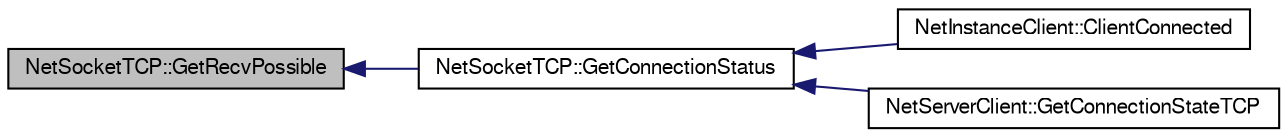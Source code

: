 digraph G
{
  edge [fontname="FreeSans",fontsize="10",labelfontname="FreeSans",labelfontsize="10"];
  node [fontname="FreeSans",fontsize="10",shape=record];
  rankdir=LR;
  Node1 [label="NetSocketTCP::GetRecvPossible",height=0.2,width=0.4,color="black", fillcolor="grey75", style="filled" fontcolor="black"];
  Node1 -> Node2 [dir=back,color="midnightblue",fontsize="10",style="solid",fontname="FreeSans"];
  Node2 [label="NetSocketTCP::GetConnectionStatus",height=0.2,width=0.4,color="black", fillcolor="white", style="filled",URL="$class_net_socket_t_c_p.html#a68dc0183e216cdd1796466d411f0b681"];
  Node2 -> Node3 [dir=back,color="midnightblue",fontsize="10",style="solid",fontname="FreeSans"];
  Node3 [label="NetInstanceClient::ClientConnected",height=0.2,width=0.4,color="black", fillcolor="white", style="filled",URL="$class_net_instance_client.html#a2ed875ffc7d1e5e843a39155d317dd2f"];
  Node2 -> Node4 [dir=back,color="midnightblue",fontsize="10",style="solid",fontname="FreeSans"];
  Node4 [label="NetServerClient::GetConnectionStateTCP",height=0.2,width=0.4,color="black", fillcolor="white", style="filled",URL="$class_net_server_client.html#a27029d633c46a37bffea72a463d375e4"];
}
